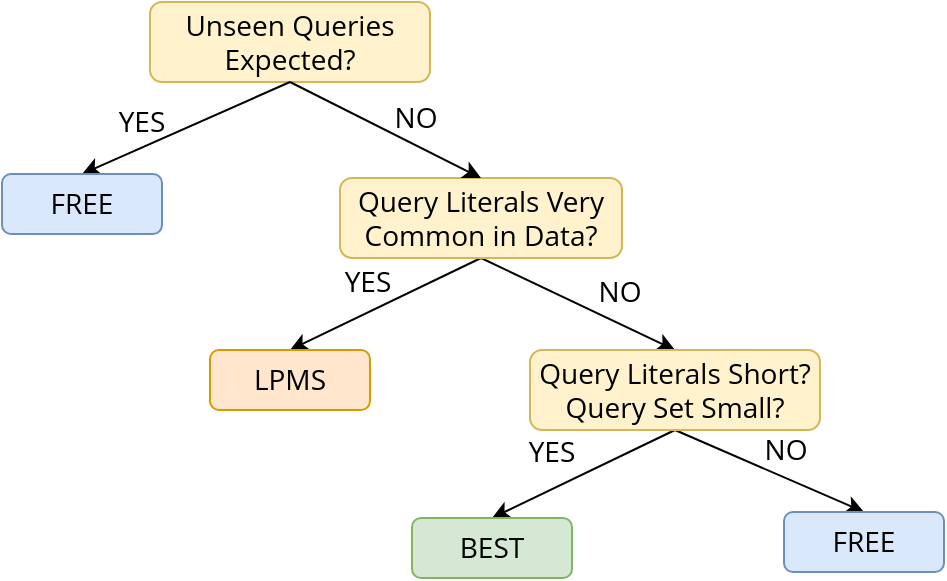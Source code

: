 <mxfile version="26.0.16">
  <diagram name="Page-1" id="hkWNgQIJ1bJtI9t4sQnE">
    <mxGraphModel dx="2129" dy="825" grid="1" gridSize="10" guides="1" tooltips="1" connect="1" arrows="1" fold="1" page="1" pageScale="1" pageWidth="850" pageHeight="1100" math="0" shadow="0">
      <root>
        <mxCell id="0" />
        <mxCell id="1" parent="0" />
        <mxCell id="JAQvUxLwlFlNWr7GES4T-15" style="edgeStyle=none;rounded=0;orthogonalLoop=1;jettySize=auto;html=1;exitX=0.5;exitY=1;exitDx=0;exitDy=0;entryX=0.5;entryY=0;entryDx=0;entryDy=0;fontSize=14;fontFamily=open sans;" parent="1" source="JAQvUxLwlFlNWr7GES4T-1" target="JAQvUxLwlFlNWr7GES4T-3" edge="1">
          <mxGeometry relative="1" as="geometry" />
        </mxCell>
        <mxCell id="JAQvUxLwlFlNWr7GES4T-16" style="edgeStyle=none;rounded=0;orthogonalLoop=1;jettySize=auto;html=1;exitX=0.5;exitY=1;exitDx=0;exitDy=0;entryX=0.5;entryY=0;entryDx=0;entryDy=0;fontSize=14;fontFamily=open sans;" parent="1" source="JAQvUxLwlFlNWr7GES4T-1" target="JAQvUxLwlFlNWr7GES4T-5" edge="1">
          <mxGeometry relative="1" as="geometry">
            <mxPoint x="399.5" y="508" as="sourcePoint" />
          </mxGeometry>
        </mxCell>
        <mxCell id="JAQvUxLwlFlNWr7GES4T-1" value="Query Literals Very Common in Data?" style="text;html=1;align=center;verticalAlign=middle;whiteSpace=wrap;rounded=1;fillColor=#fff2cc;strokeColor=#d6b656;fontSize=14;fontFamily=open sans;" parent="1" vertex="1">
          <mxGeometry x="341" y="461" width="141" height="40" as="geometry" />
        </mxCell>
        <mxCell id="JAQvUxLwlFlNWr7GES4T-2" value="YES" style="text;html=1;align=center;verticalAlign=middle;whiteSpace=wrap;rounded=0;fontSize=14;fontFamily=open sans;" parent="1" vertex="1">
          <mxGeometry x="325" y="498" width="60" height="30" as="geometry" />
        </mxCell>
        <mxCell id="JAQvUxLwlFlNWr7GES4T-3" value="LPMS" style="text;html=1;align=center;verticalAlign=middle;whiteSpace=wrap;rounded=1;fillColor=#ffe6cc;strokeColor=#d79b00;fontSize=14;fontFamily=open sans;" parent="1" vertex="1">
          <mxGeometry x="276" y="547" width="80" height="30" as="geometry" />
        </mxCell>
        <mxCell id="JAQvUxLwlFlNWr7GES4T-4" value="NO" style="text;html=1;align=center;verticalAlign=middle;whiteSpace=wrap;rounded=0;fontSize=14;fontFamily=open sans;" parent="1" vertex="1">
          <mxGeometry x="451" y="503" width="60" height="30" as="geometry" />
        </mxCell>
        <mxCell id="JAQvUxLwlFlNWr7GES4T-17" style="edgeStyle=none;rounded=0;orthogonalLoop=1;jettySize=auto;html=1;exitX=0.5;exitY=1;exitDx=0;exitDy=0;entryX=0.5;entryY=0;entryDx=0;entryDy=0;fontSize=14;fontFamily=open sans;" parent="1" source="JAQvUxLwlFlNWr7GES4T-5" target="JAQvUxLwlFlNWr7GES4T-8" edge="1">
          <mxGeometry relative="1" as="geometry" />
        </mxCell>
        <mxCell id="JAQvUxLwlFlNWr7GES4T-18" style="edgeStyle=none;rounded=0;orthogonalLoop=1;jettySize=auto;html=1;exitX=0.5;exitY=1;exitDx=0;exitDy=0;entryX=0.5;entryY=0;entryDx=0;entryDy=0;fontSize=14;fontFamily=open sans;" parent="1" source="JAQvUxLwlFlNWr7GES4T-5" target="JAQvUxLwlFlNWr7GES4T-9" edge="1">
          <mxGeometry relative="1" as="geometry" />
        </mxCell>
        <mxCell id="JAQvUxLwlFlNWr7GES4T-5" value="Query Literals Short? Query Set Small?" style="text;html=1;align=center;verticalAlign=middle;whiteSpace=wrap;rounded=1;fillColor=#fff2cc;strokeColor=#d6b656;fontSize=14;fontFamily=open sans;" parent="1" vertex="1">
          <mxGeometry x="436" y="547" width="145" height="40" as="geometry" />
        </mxCell>
        <mxCell id="JAQvUxLwlFlNWr7GES4T-6" value="YES" style="text;html=1;align=center;verticalAlign=middle;whiteSpace=wrap;rounded=0;fontSize=14;fontFamily=open sans;" parent="1" vertex="1">
          <mxGeometry x="417" y="583" width="60" height="30" as="geometry" />
        </mxCell>
        <mxCell id="JAQvUxLwlFlNWr7GES4T-7" value="NO" style="text;html=1;align=center;verticalAlign=middle;whiteSpace=wrap;rounded=0;fontSize=14;fontFamily=open sans;" parent="1" vertex="1">
          <mxGeometry x="534" y="582" width="60" height="30" as="geometry" />
        </mxCell>
        <mxCell id="JAQvUxLwlFlNWr7GES4T-8" value="BEST" style="text;html=1;align=center;verticalAlign=middle;whiteSpace=wrap;rounded=1;fillColor=#d5e8d4;strokeColor=#82b366;fontSize=14;fontFamily=open sans;" parent="1" vertex="1">
          <mxGeometry x="377" y="631" width="80" height="30" as="geometry" />
        </mxCell>
        <mxCell id="JAQvUxLwlFlNWr7GES4T-9" value="FREE" style="text;html=1;align=center;verticalAlign=middle;whiteSpace=wrap;rounded=1;fillColor=#dae8fc;strokeColor=#6c8ebf;fontSize=14;fontFamily=open sans;" parent="1" vertex="1">
          <mxGeometry x="563" y="628" width="80" height="30" as="geometry" />
        </mxCell>
        <mxCell id="nD-39ItOWfSAyeMNquK7-2" value="Unseen Queries Expected?" style="text;html=1;align=center;verticalAlign=middle;whiteSpace=wrap;rounded=1;fillColor=#fff2cc;strokeColor=#d6b656;fontSize=14;fontFamily=open sans;" parent="1" vertex="1">
          <mxGeometry x="246" y="373" width="140" height="40" as="geometry" />
        </mxCell>
        <mxCell id="nD-39ItOWfSAyeMNquK7-3" style="edgeStyle=none;rounded=0;orthogonalLoop=1;jettySize=auto;html=1;exitX=0.5;exitY=1;exitDx=0;exitDy=0;entryX=0.5;entryY=0;entryDx=0;entryDy=0;fontSize=14;fontFamily=open sans;" parent="1" source="nD-39ItOWfSAyeMNquK7-2" target="nD-39ItOWfSAyeMNquK7-7" edge="1">
          <mxGeometry relative="1" as="geometry">
            <mxPoint x="309" y="388" as="sourcePoint" />
            <mxPoint x="189" y="448" as="targetPoint" />
          </mxGeometry>
        </mxCell>
        <mxCell id="nD-39ItOWfSAyeMNquK7-4" style="edgeStyle=none;rounded=0;orthogonalLoop=1;jettySize=auto;html=1;exitX=0.5;exitY=1;exitDx=0;exitDy=0;entryX=0.5;entryY=0;entryDx=0;entryDy=0;fontSize=14;fontFamily=open sans;" parent="1" source="nD-39ItOWfSAyeMNquK7-2" target="JAQvUxLwlFlNWr7GES4T-1" edge="1">
          <mxGeometry relative="1" as="geometry">
            <mxPoint x="291" y="417" as="sourcePoint" />
            <mxPoint x="404" y="457" as="targetPoint" />
          </mxGeometry>
        </mxCell>
        <mxCell id="nD-39ItOWfSAyeMNquK7-5" value="YES" style="text;html=1;align=center;verticalAlign=middle;whiteSpace=wrap;rounded=0;fontSize=14;fontFamily=open sans;" parent="1" vertex="1">
          <mxGeometry x="212" y="418" width="60" height="30" as="geometry" />
        </mxCell>
        <mxCell id="nD-39ItOWfSAyeMNquK7-6" value="NO" style="text;html=1;align=center;verticalAlign=middle;whiteSpace=wrap;rounded=0;fontSize=14;fontFamily=open sans;" parent="1" vertex="1">
          <mxGeometry x="349" y="416" width="60" height="30" as="geometry" />
        </mxCell>
        <mxCell id="nD-39ItOWfSAyeMNquK7-7" value="FREE" style="text;html=1;align=center;verticalAlign=middle;whiteSpace=wrap;rounded=1;fillColor=#dae8fc;strokeColor=#6c8ebf;fontSize=14;fontFamily=open sans;" parent="1" vertex="1">
          <mxGeometry x="172" y="459" width="80" height="30" as="geometry" />
        </mxCell>
      </root>
    </mxGraphModel>
  </diagram>
</mxfile>
